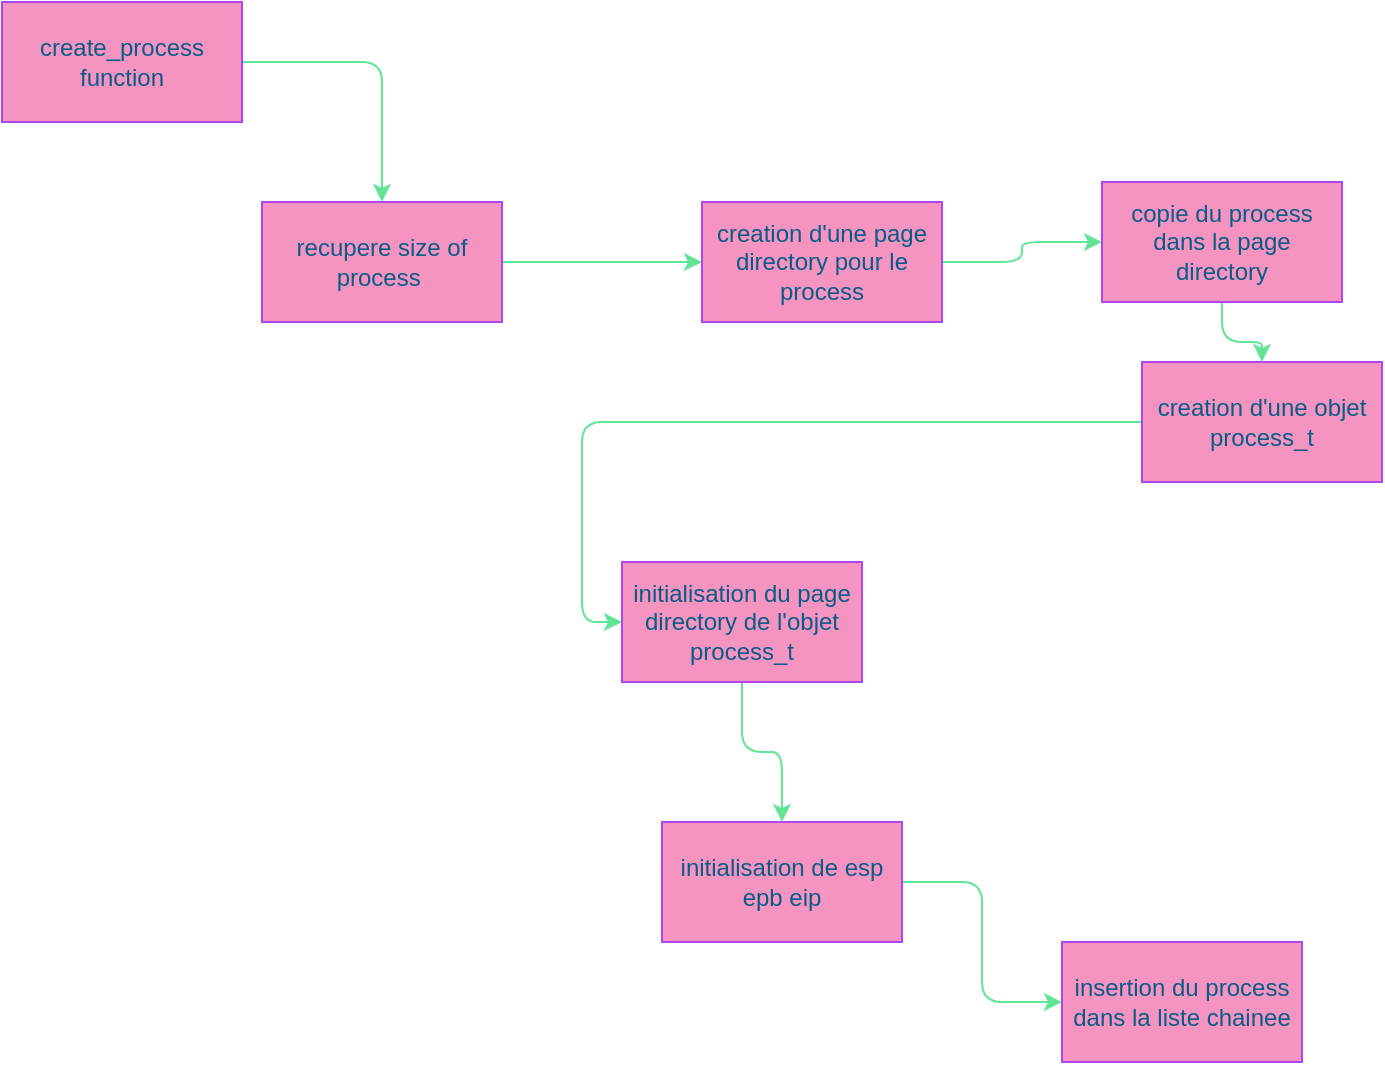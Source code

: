 <mxfile>
    <diagram id="9xdF4umD5VwO6jODpLHx" name="Page-1">
        <mxGraphModel dx="878" dy="604" grid="1" gridSize="10" guides="1" tooltips="1" connect="1" arrows="1" fold="1" page="1" pageScale="1" pageWidth="850" pageHeight="1100" math="0" shadow="0">
            <root>
                <mxCell id="0"/>
                <mxCell id="1" parent="0"/>
                <mxCell id="12" style="edgeStyle=orthogonalEdgeStyle;curved=0;rounded=1;sketch=0;orthogonalLoop=1;jettySize=auto;html=1;strokeColor=#60E696;fillColor=#F694C1;fontColor=#095C86;" edge="1" parent="1" source="2" target="6">
                    <mxGeometry relative="1" as="geometry"/>
                </mxCell>
                <mxCell id="2" value="create_process function" style="whiteSpace=wrap;html=1;fillColor=#F694C1;strokeColor=#AF45ED;fontColor=#095C86;" vertex="1" parent="1">
                    <mxGeometry x="40" y="30" width="120" height="60" as="geometry"/>
                </mxCell>
                <mxCell id="16" style="edgeStyle=orthogonalEdgeStyle;curved=0;rounded=1;sketch=0;orthogonalLoop=1;jettySize=auto;html=1;entryX=0;entryY=0.5;entryDx=0;entryDy=0;strokeColor=#60E696;fillColor=#F694C1;fontColor=#095C86;" edge="1" parent="1" source="3" target="10">
                    <mxGeometry relative="1" as="geometry"/>
                </mxCell>
                <mxCell id="3" value="creation d'une objet process_t" style="whiteSpace=wrap;html=1;rounded=0;sketch=0;strokeColor=#AF45ED;fillColor=#F694C1;fontColor=#095C86;" vertex="1" parent="1">
                    <mxGeometry x="610" y="210" width="120" height="60" as="geometry"/>
                </mxCell>
                <mxCell id="18" style="edgeStyle=orthogonalEdgeStyle;curved=0;rounded=1;sketch=0;orthogonalLoop=1;jettySize=auto;html=1;strokeColor=#60E696;fillColor=#F694C1;fontColor=#095C86;" edge="1" parent="1" source="4" target="11">
                    <mxGeometry relative="1" as="geometry"/>
                </mxCell>
                <mxCell id="4" value="initialisation de esp epb eip" style="whiteSpace=wrap;html=1;rounded=0;sketch=0;strokeColor=#AF45ED;fillColor=#F694C1;fontColor=#095C86;" vertex="1" parent="1">
                    <mxGeometry x="370" y="440" width="120" height="60" as="geometry"/>
                </mxCell>
                <mxCell id="13" style="edgeStyle=orthogonalEdgeStyle;curved=0;rounded=1;sketch=0;orthogonalLoop=1;jettySize=auto;html=1;entryX=0;entryY=0.5;entryDx=0;entryDy=0;strokeColor=#60E696;fillColor=#F694C1;fontColor=#095C86;" edge="1" parent="1" source="6" target="7">
                    <mxGeometry relative="1" as="geometry"/>
                </mxCell>
                <mxCell id="6" value="recupere size of process&amp;nbsp;" style="whiteSpace=wrap;html=1;rounded=0;sketch=0;strokeColor=#AF45ED;fillColor=#F694C1;fontColor=#095C86;" vertex="1" parent="1">
                    <mxGeometry x="170" y="130" width="120" height="60" as="geometry"/>
                </mxCell>
                <mxCell id="14" style="edgeStyle=orthogonalEdgeStyle;curved=0;rounded=1;sketch=0;orthogonalLoop=1;jettySize=auto;html=1;entryX=0;entryY=0.5;entryDx=0;entryDy=0;strokeColor=#60E696;fillColor=#F694C1;fontColor=#095C86;" edge="1" parent="1" source="7" target="9">
                    <mxGeometry relative="1" as="geometry"/>
                </mxCell>
                <mxCell id="7" value="creation d'une page directory pour le process" style="whiteSpace=wrap;html=1;rounded=0;sketch=0;strokeColor=#AF45ED;fillColor=#F694C1;fontColor=#095C86;" vertex="1" parent="1">
                    <mxGeometry x="390" y="130" width="120" height="60" as="geometry"/>
                </mxCell>
                <mxCell id="20" style="edgeStyle=orthogonalEdgeStyle;curved=0;rounded=1;sketch=0;orthogonalLoop=1;jettySize=auto;html=1;strokeColor=#60E696;fillColor=#F694C1;fontColor=#095C86;" edge="1" parent="1" source="9" target="3">
                    <mxGeometry relative="1" as="geometry">
                        <mxPoint x="680" y="200" as="targetPoint"/>
                    </mxGeometry>
                </mxCell>
                <mxCell id="9" value="copie du process dans la page directory" style="whiteSpace=wrap;html=1;rounded=0;sketch=0;strokeColor=#AF45ED;fillColor=#F694C1;fontColor=#095C86;" vertex="1" parent="1">
                    <mxGeometry x="590" y="120" width="120" height="60" as="geometry"/>
                </mxCell>
                <mxCell id="17" style="edgeStyle=orthogonalEdgeStyle;curved=0;rounded=1;sketch=0;orthogonalLoop=1;jettySize=auto;html=1;strokeColor=#60E696;fillColor=#F694C1;fontColor=#095C86;" edge="1" parent="1" source="10" target="4">
                    <mxGeometry relative="1" as="geometry"/>
                </mxCell>
                <mxCell id="10" value="initialisation du page directory de l'objet process_t" style="whiteSpace=wrap;html=1;rounded=0;sketch=0;strokeColor=#AF45ED;fillColor=#F694C1;fontColor=#095C86;" vertex="1" parent="1">
                    <mxGeometry x="350" y="310" width="120" height="60" as="geometry"/>
                </mxCell>
                <mxCell id="11" value="insertion du process dans la liste chainee" style="whiteSpace=wrap;html=1;rounded=0;sketch=0;strokeColor=#AF45ED;fillColor=#F694C1;fontColor=#095C86;" vertex="1" parent="1">
                    <mxGeometry x="570" y="500" width="120" height="60" as="geometry"/>
                </mxCell>
            </root>
        </mxGraphModel>
    </diagram>
</mxfile>